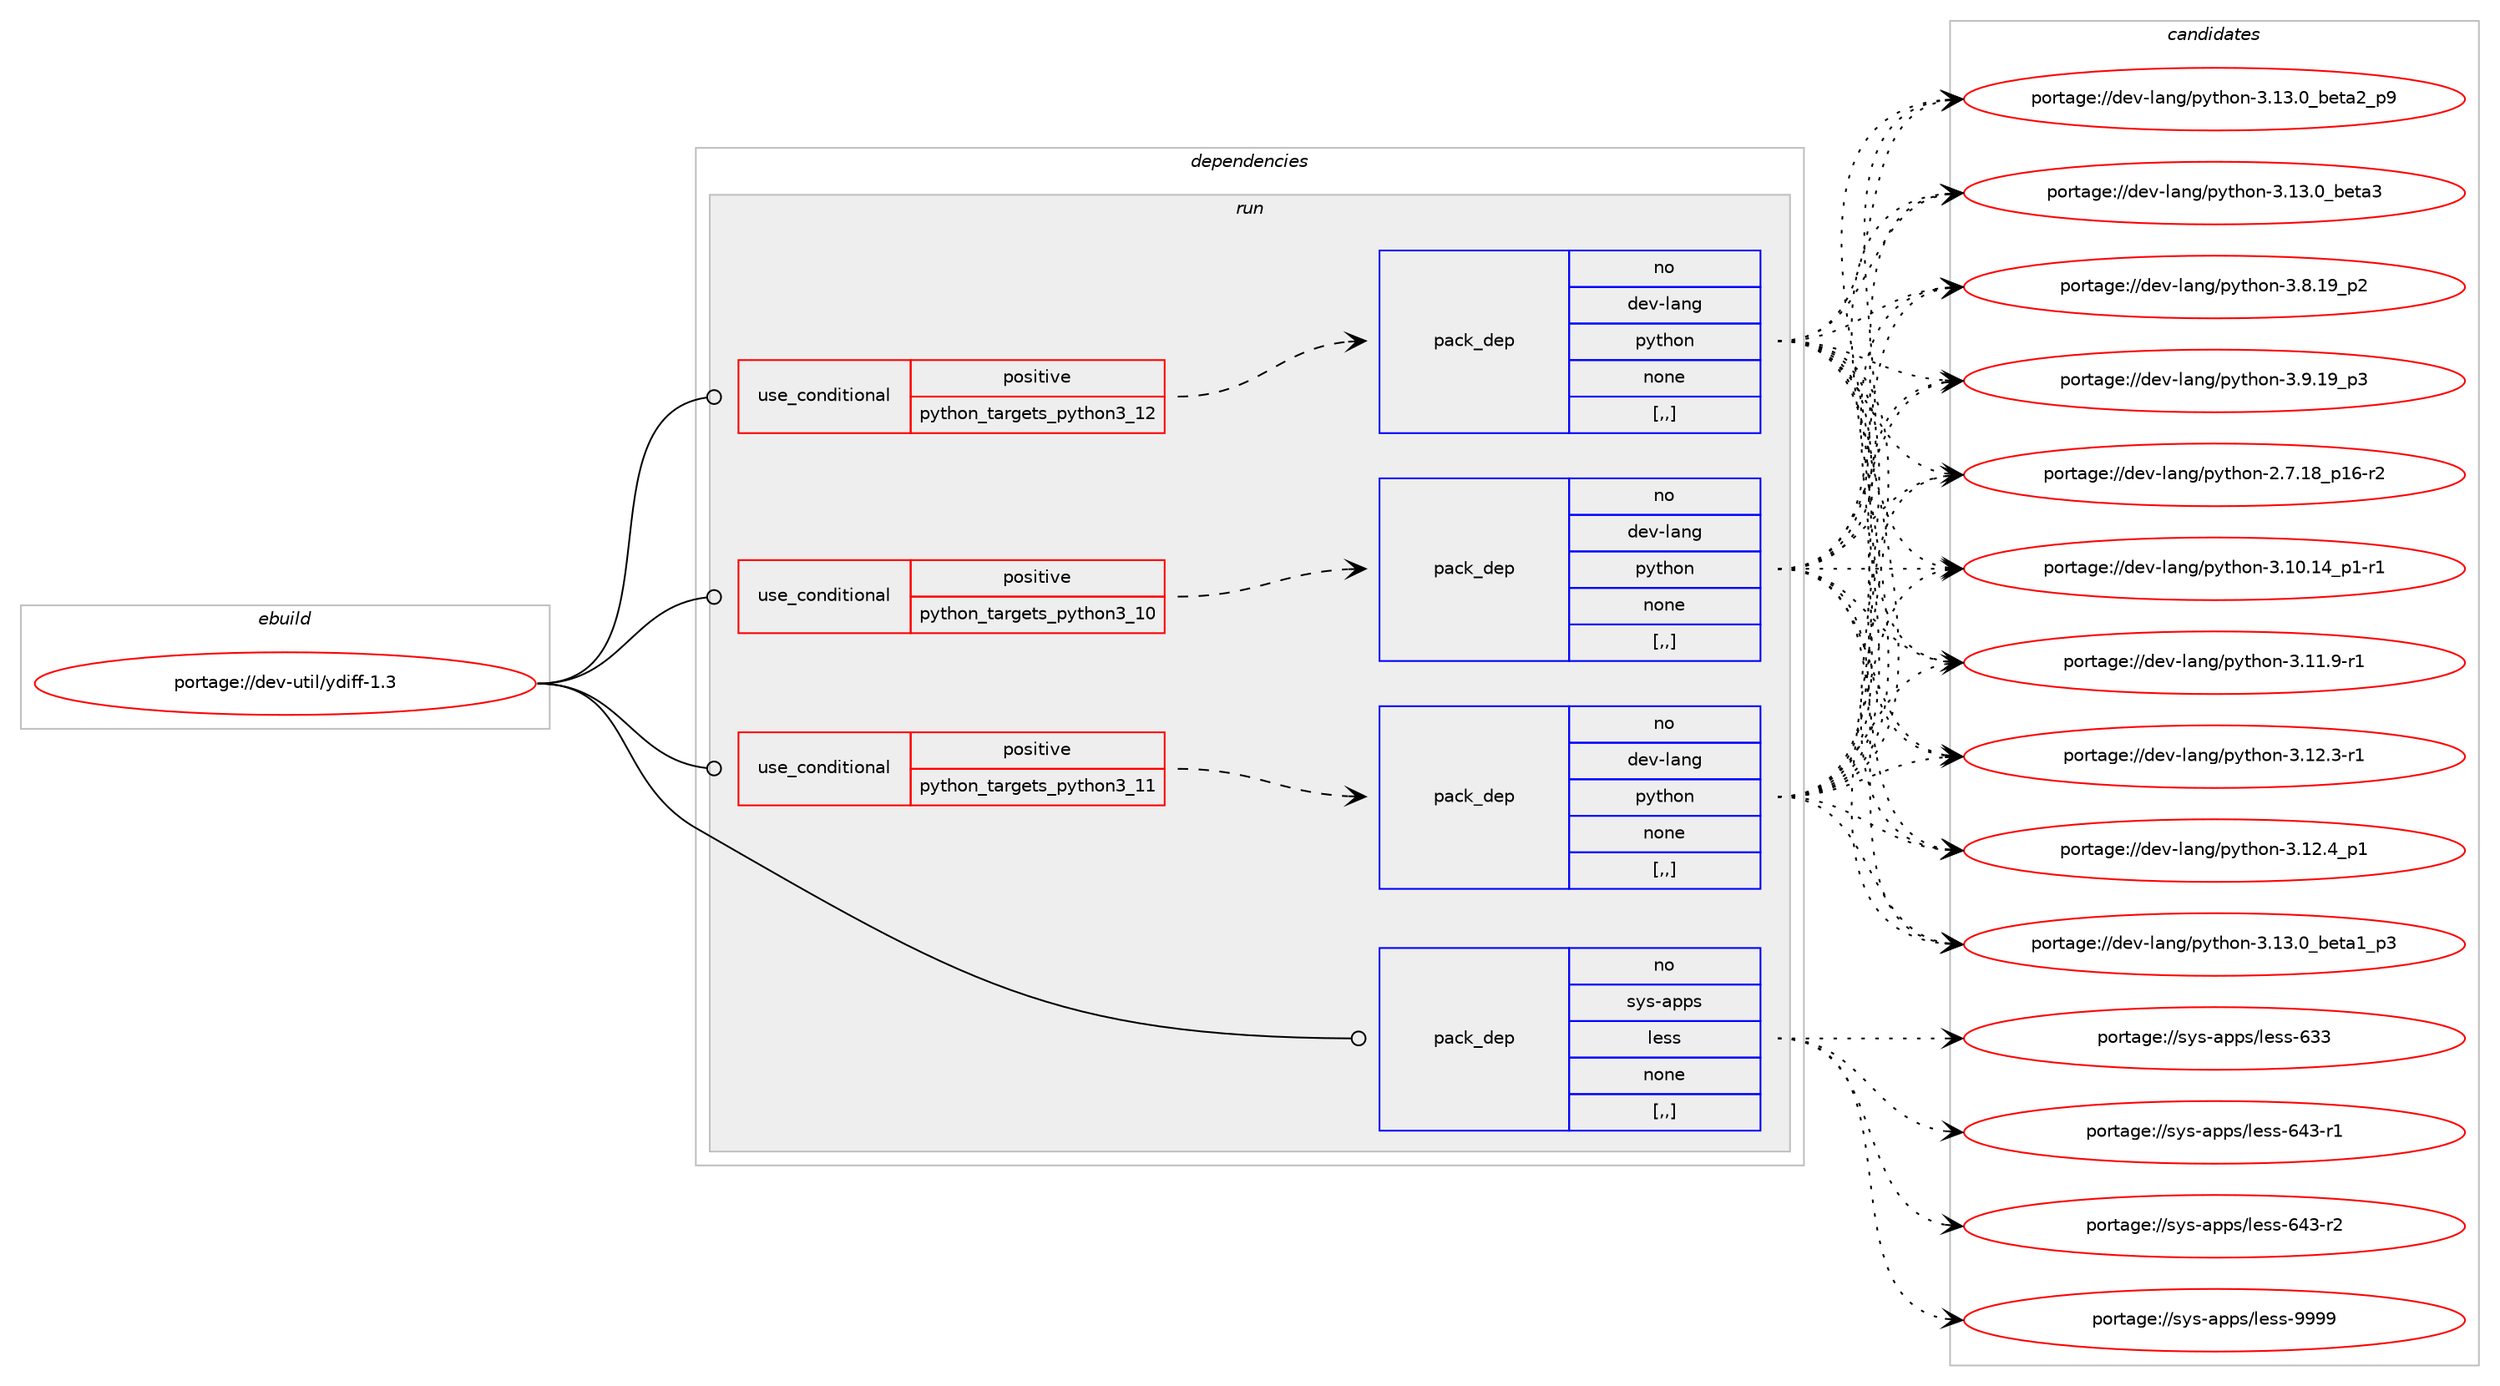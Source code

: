 digraph prolog {

# *************
# Graph options
# *************

newrank=true;
concentrate=true;
compound=true;
graph [rankdir=LR,fontname=Helvetica,fontsize=10,ranksep=1.5];#, ranksep=2.5, nodesep=0.2];
edge  [arrowhead=vee];
node  [fontname=Helvetica,fontsize=10];

# **********
# The ebuild
# **********

subgraph cluster_leftcol {
color=gray;
rank=same;
label=<<i>ebuild</i>>;
id [label="portage://dev-util/ydiff-1.3", color=red, width=4, href="../dev-util/ydiff-1.3.svg"];
}

# ****************
# The dependencies
# ****************

subgraph cluster_midcol {
color=gray;
label=<<i>dependencies</i>>;
subgraph cluster_compile {
fillcolor="#eeeeee";
style=filled;
label=<<i>compile</i>>;
}
subgraph cluster_compileandrun {
fillcolor="#eeeeee";
style=filled;
label=<<i>compile and run</i>>;
}
subgraph cluster_run {
fillcolor="#eeeeee";
style=filled;
label=<<i>run</i>>;
subgraph cond60509 {
dependency215936 [label=<<TABLE BORDER="0" CELLBORDER="1" CELLSPACING="0" CELLPADDING="4"><TR><TD ROWSPAN="3" CELLPADDING="10">use_conditional</TD></TR><TR><TD>positive</TD></TR><TR><TD>python_targets_python3_10</TD></TR></TABLE>>, shape=none, color=red];
subgraph pack153996 {
dependency215937 [label=<<TABLE BORDER="0" CELLBORDER="1" CELLSPACING="0" CELLPADDING="4" WIDTH="220"><TR><TD ROWSPAN="6" CELLPADDING="30">pack_dep</TD></TR><TR><TD WIDTH="110">no</TD></TR><TR><TD>dev-lang</TD></TR><TR><TD>python</TD></TR><TR><TD>none</TD></TR><TR><TD>[,,]</TD></TR></TABLE>>, shape=none, color=blue];
}
dependency215936:e -> dependency215937:w [weight=20,style="dashed",arrowhead="vee"];
}
id:e -> dependency215936:w [weight=20,style="solid",arrowhead="odot"];
subgraph cond60510 {
dependency215938 [label=<<TABLE BORDER="0" CELLBORDER="1" CELLSPACING="0" CELLPADDING="4"><TR><TD ROWSPAN="3" CELLPADDING="10">use_conditional</TD></TR><TR><TD>positive</TD></TR><TR><TD>python_targets_python3_11</TD></TR></TABLE>>, shape=none, color=red];
subgraph pack153997 {
dependency215939 [label=<<TABLE BORDER="0" CELLBORDER="1" CELLSPACING="0" CELLPADDING="4" WIDTH="220"><TR><TD ROWSPAN="6" CELLPADDING="30">pack_dep</TD></TR><TR><TD WIDTH="110">no</TD></TR><TR><TD>dev-lang</TD></TR><TR><TD>python</TD></TR><TR><TD>none</TD></TR><TR><TD>[,,]</TD></TR></TABLE>>, shape=none, color=blue];
}
dependency215938:e -> dependency215939:w [weight=20,style="dashed",arrowhead="vee"];
}
id:e -> dependency215938:w [weight=20,style="solid",arrowhead="odot"];
subgraph cond60511 {
dependency215940 [label=<<TABLE BORDER="0" CELLBORDER="1" CELLSPACING="0" CELLPADDING="4"><TR><TD ROWSPAN="3" CELLPADDING="10">use_conditional</TD></TR><TR><TD>positive</TD></TR><TR><TD>python_targets_python3_12</TD></TR></TABLE>>, shape=none, color=red];
subgraph pack153998 {
dependency215941 [label=<<TABLE BORDER="0" CELLBORDER="1" CELLSPACING="0" CELLPADDING="4" WIDTH="220"><TR><TD ROWSPAN="6" CELLPADDING="30">pack_dep</TD></TR><TR><TD WIDTH="110">no</TD></TR><TR><TD>dev-lang</TD></TR><TR><TD>python</TD></TR><TR><TD>none</TD></TR><TR><TD>[,,]</TD></TR></TABLE>>, shape=none, color=blue];
}
dependency215940:e -> dependency215941:w [weight=20,style="dashed",arrowhead="vee"];
}
id:e -> dependency215940:w [weight=20,style="solid",arrowhead="odot"];
subgraph pack153999 {
dependency215942 [label=<<TABLE BORDER="0" CELLBORDER="1" CELLSPACING="0" CELLPADDING="4" WIDTH="220"><TR><TD ROWSPAN="6" CELLPADDING="30">pack_dep</TD></TR><TR><TD WIDTH="110">no</TD></TR><TR><TD>sys-apps</TD></TR><TR><TD>less</TD></TR><TR><TD>none</TD></TR><TR><TD>[,,]</TD></TR></TABLE>>, shape=none, color=blue];
}
id:e -> dependency215942:w [weight=20,style="solid",arrowhead="odot"];
}
}

# **************
# The candidates
# **************

subgraph cluster_choices {
rank=same;
color=gray;
label=<<i>candidates</i>>;

subgraph choice153996 {
color=black;
nodesep=1;
choice100101118451089711010347112121116104111110455046554649569511249544511450 [label="portage://dev-lang/python-2.7.18_p16-r2", color=red, width=4,href="../dev-lang/python-2.7.18_p16-r2.svg"];
choice100101118451089711010347112121116104111110455146494846495295112494511449 [label="portage://dev-lang/python-3.10.14_p1-r1", color=red, width=4,href="../dev-lang/python-3.10.14_p1-r1.svg"];
choice100101118451089711010347112121116104111110455146494946574511449 [label="portage://dev-lang/python-3.11.9-r1", color=red, width=4,href="../dev-lang/python-3.11.9-r1.svg"];
choice100101118451089711010347112121116104111110455146495046514511449 [label="portage://dev-lang/python-3.12.3-r1", color=red, width=4,href="../dev-lang/python-3.12.3-r1.svg"];
choice100101118451089711010347112121116104111110455146495046529511249 [label="portage://dev-lang/python-3.12.4_p1", color=red, width=4,href="../dev-lang/python-3.12.4_p1.svg"];
choice10010111845108971101034711212111610411111045514649514648959810111697499511251 [label="portage://dev-lang/python-3.13.0_beta1_p3", color=red, width=4,href="../dev-lang/python-3.13.0_beta1_p3.svg"];
choice10010111845108971101034711212111610411111045514649514648959810111697509511257 [label="portage://dev-lang/python-3.13.0_beta2_p9", color=red, width=4,href="../dev-lang/python-3.13.0_beta2_p9.svg"];
choice1001011184510897110103471121211161041111104551464951464895981011169751 [label="portage://dev-lang/python-3.13.0_beta3", color=red, width=4,href="../dev-lang/python-3.13.0_beta3.svg"];
choice100101118451089711010347112121116104111110455146564649579511250 [label="portage://dev-lang/python-3.8.19_p2", color=red, width=4,href="../dev-lang/python-3.8.19_p2.svg"];
choice100101118451089711010347112121116104111110455146574649579511251 [label="portage://dev-lang/python-3.9.19_p3", color=red, width=4,href="../dev-lang/python-3.9.19_p3.svg"];
dependency215937:e -> choice100101118451089711010347112121116104111110455046554649569511249544511450:w [style=dotted,weight="100"];
dependency215937:e -> choice100101118451089711010347112121116104111110455146494846495295112494511449:w [style=dotted,weight="100"];
dependency215937:e -> choice100101118451089711010347112121116104111110455146494946574511449:w [style=dotted,weight="100"];
dependency215937:e -> choice100101118451089711010347112121116104111110455146495046514511449:w [style=dotted,weight="100"];
dependency215937:e -> choice100101118451089711010347112121116104111110455146495046529511249:w [style=dotted,weight="100"];
dependency215937:e -> choice10010111845108971101034711212111610411111045514649514648959810111697499511251:w [style=dotted,weight="100"];
dependency215937:e -> choice10010111845108971101034711212111610411111045514649514648959810111697509511257:w [style=dotted,weight="100"];
dependency215937:e -> choice1001011184510897110103471121211161041111104551464951464895981011169751:w [style=dotted,weight="100"];
dependency215937:e -> choice100101118451089711010347112121116104111110455146564649579511250:w [style=dotted,weight="100"];
dependency215937:e -> choice100101118451089711010347112121116104111110455146574649579511251:w [style=dotted,weight="100"];
}
subgraph choice153997 {
color=black;
nodesep=1;
choice100101118451089711010347112121116104111110455046554649569511249544511450 [label="portage://dev-lang/python-2.7.18_p16-r2", color=red, width=4,href="../dev-lang/python-2.7.18_p16-r2.svg"];
choice100101118451089711010347112121116104111110455146494846495295112494511449 [label="portage://dev-lang/python-3.10.14_p1-r1", color=red, width=4,href="../dev-lang/python-3.10.14_p1-r1.svg"];
choice100101118451089711010347112121116104111110455146494946574511449 [label="portage://dev-lang/python-3.11.9-r1", color=red, width=4,href="../dev-lang/python-3.11.9-r1.svg"];
choice100101118451089711010347112121116104111110455146495046514511449 [label="portage://dev-lang/python-3.12.3-r1", color=red, width=4,href="../dev-lang/python-3.12.3-r1.svg"];
choice100101118451089711010347112121116104111110455146495046529511249 [label="portage://dev-lang/python-3.12.4_p1", color=red, width=4,href="../dev-lang/python-3.12.4_p1.svg"];
choice10010111845108971101034711212111610411111045514649514648959810111697499511251 [label="portage://dev-lang/python-3.13.0_beta1_p3", color=red, width=4,href="../dev-lang/python-3.13.0_beta1_p3.svg"];
choice10010111845108971101034711212111610411111045514649514648959810111697509511257 [label="portage://dev-lang/python-3.13.0_beta2_p9", color=red, width=4,href="../dev-lang/python-3.13.0_beta2_p9.svg"];
choice1001011184510897110103471121211161041111104551464951464895981011169751 [label="portage://dev-lang/python-3.13.0_beta3", color=red, width=4,href="../dev-lang/python-3.13.0_beta3.svg"];
choice100101118451089711010347112121116104111110455146564649579511250 [label="portage://dev-lang/python-3.8.19_p2", color=red, width=4,href="../dev-lang/python-3.8.19_p2.svg"];
choice100101118451089711010347112121116104111110455146574649579511251 [label="portage://dev-lang/python-3.9.19_p3", color=red, width=4,href="../dev-lang/python-3.9.19_p3.svg"];
dependency215939:e -> choice100101118451089711010347112121116104111110455046554649569511249544511450:w [style=dotted,weight="100"];
dependency215939:e -> choice100101118451089711010347112121116104111110455146494846495295112494511449:w [style=dotted,weight="100"];
dependency215939:e -> choice100101118451089711010347112121116104111110455146494946574511449:w [style=dotted,weight="100"];
dependency215939:e -> choice100101118451089711010347112121116104111110455146495046514511449:w [style=dotted,weight="100"];
dependency215939:e -> choice100101118451089711010347112121116104111110455146495046529511249:w [style=dotted,weight="100"];
dependency215939:e -> choice10010111845108971101034711212111610411111045514649514648959810111697499511251:w [style=dotted,weight="100"];
dependency215939:e -> choice10010111845108971101034711212111610411111045514649514648959810111697509511257:w [style=dotted,weight="100"];
dependency215939:e -> choice1001011184510897110103471121211161041111104551464951464895981011169751:w [style=dotted,weight="100"];
dependency215939:e -> choice100101118451089711010347112121116104111110455146564649579511250:w [style=dotted,weight="100"];
dependency215939:e -> choice100101118451089711010347112121116104111110455146574649579511251:w [style=dotted,weight="100"];
}
subgraph choice153998 {
color=black;
nodesep=1;
choice100101118451089711010347112121116104111110455046554649569511249544511450 [label="portage://dev-lang/python-2.7.18_p16-r2", color=red, width=4,href="../dev-lang/python-2.7.18_p16-r2.svg"];
choice100101118451089711010347112121116104111110455146494846495295112494511449 [label="portage://dev-lang/python-3.10.14_p1-r1", color=red, width=4,href="../dev-lang/python-3.10.14_p1-r1.svg"];
choice100101118451089711010347112121116104111110455146494946574511449 [label="portage://dev-lang/python-3.11.9-r1", color=red, width=4,href="../dev-lang/python-3.11.9-r1.svg"];
choice100101118451089711010347112121116104111110455146495046514511449 [label="portage://dev-lang/python-3.12.3-r1", color=red, width=4,href="../dev-lang/python-3.12.3-r1.svg"];
choice100101118451089711010347112121116104111110455146495046529511249 [label="portage://dev-lang/python-3.12.4_p1", color=red, width=4,href="../dev-lang/python-3.12.4_p1.svg"];
choice10010111845108971101034711212111610411111045514649514648959810111697499511251 [label="portage://dev-lang/python-3.13.0_beta1_p3", color=red, width=4,href="../dev-lang/python-3.13.0_beta1_p3.svg"];
choice10010111845108971101034711212111610411111045514649514648959810111697509511257 [label="portage://dev-lang/python-3.13.0_beta2_p9", color=red, width=4,href="../dev-lang/python-3.13.0_beta2_p9.svg"];
choice1001011184510897110103471121211161041111104551464951464895981011169751 [label="portage://dev-lang/python-3.13.0_beta3", color=red, width=4,href="../dev-lang/python-3.13.0_beta3.svg"];
choice100101118451089711010347112121116104111110455146564649579511250 [label="portage://dev-lang/python-3.8.19_p2", color=red, width=4,href="../dev-lang/python-3.8.19_p2.svg"];
choice100101118451089711010347112121116104111110455146574649579511251 [label="portage://dev-lang/python-3.9.19_p3", color=red, width=4,href="../dev-lang/python-3.9.19_p3.svg"];
dependency215941:e -> choice100101118451089711010347112121116104111110455046554649569511249544511450:w [style=dotted,weight="100"];
dependency215941:e -> choice100101118451089711010347112121116104111110455146494846495295112494511449:w [style=dotted,weight="100"];
dependency215941:e -> choice100101118451089711010347112121116104111110455146494946574511449:w [style=dotted,weight="100"];
dependency215941:e -> choice100101118451089711010347112121116104111110455146495046514511449:w [style=dotted,weight="100"];
dependency215941:e -> choice100101118451089711010347112121116104111110455146495046529511249:w [style=dotted,weight="100"];
dependency215941:e -> choice10010111845108971101034711212111610411111045514649514648959810111697499511251:w [style=dotted,weight="100"];
dependency215941:e -> choice10010111845108971101034711212111610411111045514649514648959810111697509511257:w [style=dotted,weight="100"];
dependency215941:e -> choice1001011184510897110103471121211161041111104551464951464895981011169751:w [style=dotted,weight="100"];
dependency215941:e -> choice100101118451089711010347112121116104111110455146564649579511250:w [style=dotted,weight="100"];
dependency215941:e -> choice100101118451089711010347112121116104111110455146574649579511251:w [style=dotted,weight="100"];
}
subgraph choice153999 {
color=black;
nodesep=1;
choice11512111545971121121154710810111511545545151 [label="portage://sys-apps/less-633", color=red, width=4,href="../sys-apps/less-633.svg"];
choice115121115459711211211547108101115115455452514511449 [label="portage://sys-apps/less-643-r1", color=red, width=4,href="../sys-apps/less-643-r1.svg"];
choice115121115459711211211547108101115115455452514511450 [label="portage://sys-apps/less-643-r2", color=red, width=4,href="../sys-apps/less-643-r2.svg"];
choice1151211154597112112115471081011151154557575757 [label="portage://sys-apps/less-9999", color=red, width=4,href="../sys-apps/less-9999.svg"];
dependency215942:e -> choice11512111545971121121154710810111511545545151:w [style=dotted,weight="100"];
dependency215942:e -> choice115121115459711211211547108101115115455452514511449:w [style=dotted,weight="100"];
dependency215942:e -> choice115121115459711211211547108101115115455452514511450:w [style=dotted,weight="100"];
dependency215942:e -> choice1151211154597112112115471081011151154557575757:w [style=dotted,weight="100"];
}
}

}
